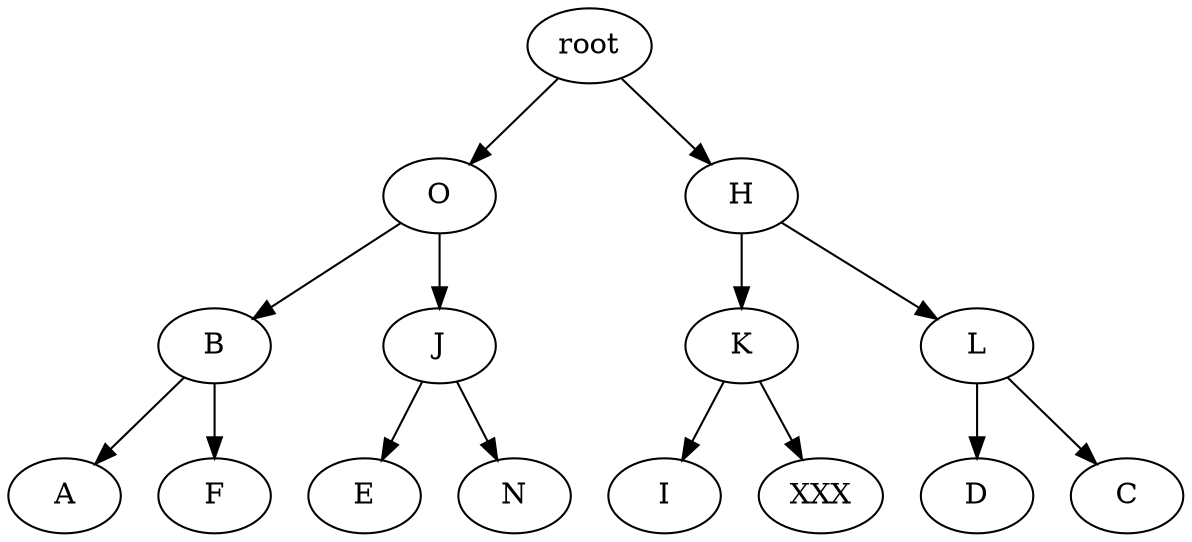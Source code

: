 digraph G {
	0 [label=root]
	1 [label=O]
	0 -> 1
	2 [label=H]
	0 -> 2
	3 [label=B]
	1 -> 3
	4 [label=J]
	1 -> 4
	5 [label=K]
	2 -> 5
	6 [label=L]
	2 -> 6
	7 [label=A]
	3 -> 7
	8 [label=F]
	3 -> 8
	9 [label=E]
	4 -> 9
	10 [label=N]
	4 -> 10
	11 [label=I]
	5 -> 11
	12 [label=XXX]
	5 -> 12
	13 [label=D]
	6 -> 13
	14 [label=C]
	6 -> 14
}
